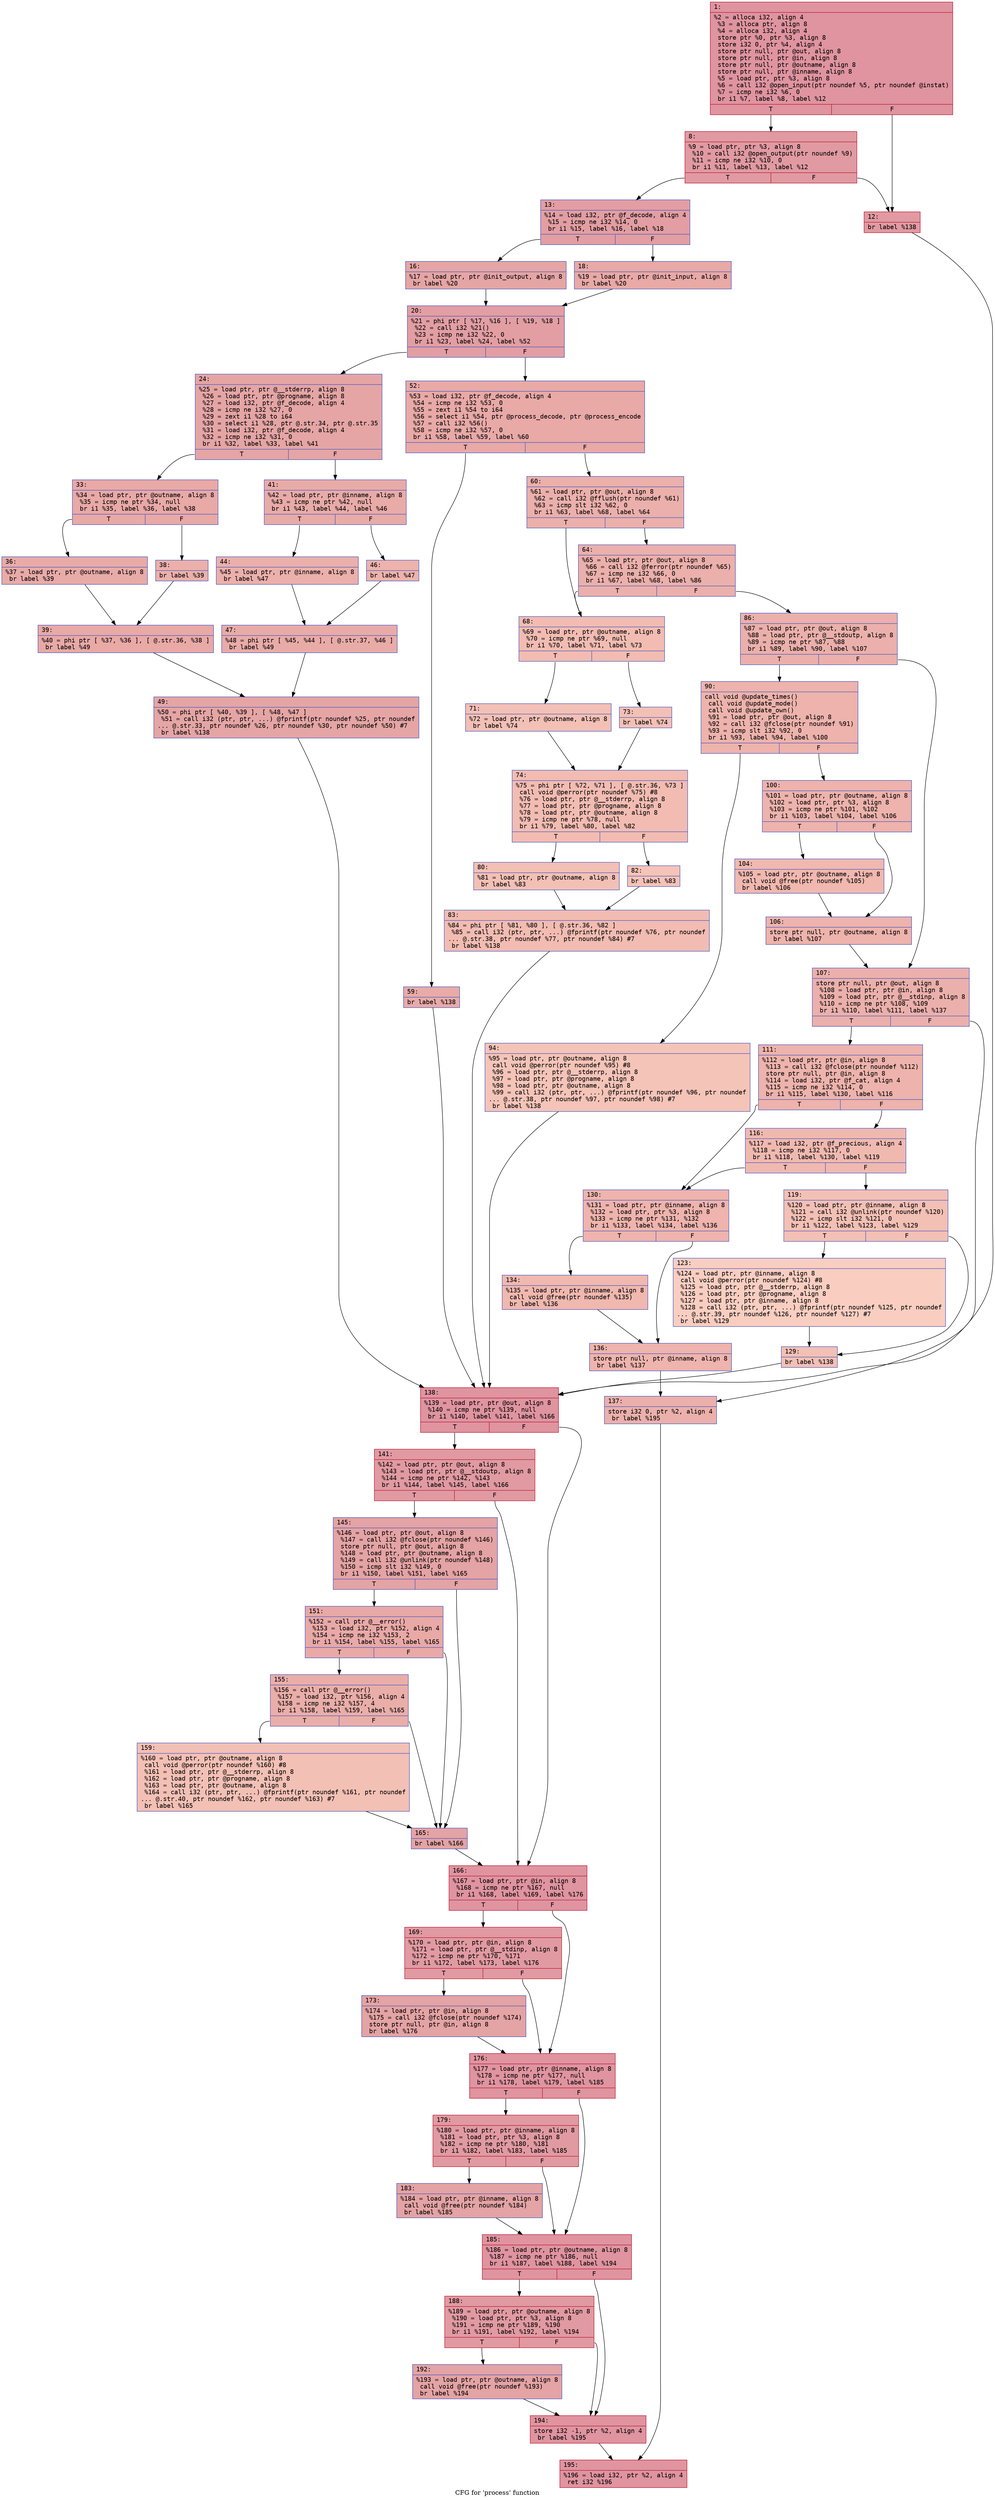 digraph "CFG for 'process' function" {
	label="CFG for 'process' function";

	Node0x60000253f8e0 [shape=record,color="#b70d28ff", style=filled, fillcolor="#b70d2870" fontname="Courier",label="{1:\l|  %2 = alloca i32, align 4\l  %3 = alloca ptr, align 8\l  %4 = alloca i32, align 4\l  store ptr %0, ptr %3, align 8\l  store i32 0, ptr %4, align 4\l  store ptr null, ptr @out, align 8\l  store ptr null, ptr @in, align 8\l  store ptr null, ptr @outname, align 8\l  store ptr null, ptr @inname, align 8\l  %5 = load ptr, ptr %3, align 8\l  %6 = call i32 @open_input(ptr noundef %5, ptr noundef @instat)\l  %7 = icmp ne i32 %6, 0\l  br i1 %7, label %8, label %12\l|{<s0>T|<s1>F}}"];
	Node0x60000253f8e0:s0 -> Node0x60000253f930[tooltip="1 -> 8\nProbability 62.50%" ];
	Node0x60000253f8e0:s1 -> Node0x60000253f980[tooltip="1 -> 12\nProbability 37.50%" ];
	Node0x60000253f930 [shape=record,color="#b70d28ff", style=filled, fillcolor="#bb1b2c70" fontname="Courier",label="{8:\l|  %9 = load ptr, ptr %3, align 8\l  %10 = call i32 @open_output(ptr noundef %9)\l  %11 = icmp ne i32 %10, 0\l  br i1 %11, label %13, label %12\l|{<s0>T|<s1>F}}"];
	Node0x60000253f930:s0 -> Node0x60000253f9d0[tooltip="8 -> 13\nProbability 62.50%" ];
	Node0x60000253f930:s1 -> Node0x60000253f980[tooltip="8 -> 12\nProbability 37.50%" ];
	Node0x60000253f980 [shape=record,color="#b70d28ff", style=filled, fillcolor="#bb1b2c70" fontname="Courier",label="{12:\l|  br label %138\l}"];
	Node0x60000253f980 -> Node0x6000025386e0[tooltip="12 -> 138\nProbability 100.00%" ];
	Node0x60000253f9d0 [shape=record,color="#3d50c3ff", style=filled, fillcolor="#be242e70" fontname="Courier",label="{13:\l|  %14 = load i32, ptr @f_decode, align 4\l  %15 = icmp ne i32 %14, 0\l  br i1 %15, label %16, label %18\l|{<s0>T|<s1>F}}"];
	Node0x60000253f9d0:s0 -> Node0x60000253fa20[tooltip="13 -> 16\nProbability 62.50%" ];
	Node0x60000253f9d0:s1 -> Node0x60000253fa70[tooltip="13 -> 18\nProbability 37.50%" ];
	Node0x60000253fa20 [shape=record,color="#3d50c3ff", style=filled, fillcolor="#c5333470" fontname="Courier",label="{16:\l|  %17 = load ptr, ptr @init_output, align 8\l  br label %20\l}"];
	Node0x60000253fa20 -> Node0x60000253fac0[tooltip="16 -> 20\nProbability 100.00%" ];
	Node0x60000253fa70 [shape=record,color="#3d50c3ff", style=filled, fillcolor="#ca3b3770" fontname="Courier",label="{18:\l|  %19 = load ptr, ptr @init_input, align 8\l  br label %20\l}"];
	Node0x60000253fa70 -> Node0x60000253fac0[tooltip="18 -> 20\nProbability 100.00%" ];
	Node0x60000253fac0 [shape=record,color="#3d50c3ff", style=filled, fillcolor="#be242e70" fontname="Courier",label="{20:\l|  %21 = phi ptr [ %17, %16 ], [ %19, %18 ]\l  %22 = call i32 %21()\l  %23 = icmp ne i32 %22, 0\l  br i1 %23, label %24, label %52\l|{<s0>T|<s1>F}}"];
	Node0x60000253fac0:s0 -> Node0x60000253fb10[tooltip="20 -> 24\nProbability 62.50%" ];
	Node0x60000253fac0:s1 -> Node0x60000253fe30[tooltip="20 -> 52\nProbability 37.50%" ];
	Node0x60000253fb10 [shape=record,color="#3d50c3ff", style=filled, fillcolor="#c5333470" fontname="Courier",label="{24:\l|  %25 = load ptr, ptr @__stderrp, align 8\l  %26 = load ptr, ptr @progname, align 8\l  %27 = load i32, ptr @f_decode, align 4\l  %28 = icmp ne i32 %27, 0\l  %29 = zext i1 %28 to i64\l  %30 = select i1 %28, ptr @.str.34, ptr @.str.35\l  %31 = load i32, ptr @f_decode, align 4\l  %32 = icmp ne i32 %31, 0\l  br i1 %32, label %33, label %41\l|{<s0>T|<s1>F}}"];
	Node0x60000253fb10:s0 -> Node0x60000253fb60[tooltip="24 -> 33\nProbability 62.50%" ];
	Node0x60000253fb10:s1 -> Node0x60000253fca0[tooltip="24 -> 41\nProbability 37.50%" ];
	Node0x60000253fb60 [shape=record,color="#3d50c3ff", style=filled, fillcolor="#ca3b3770" fontname="Courier",label="{33:\l|  %34 = load ptr, ptr @outname, align 8\l  %35 = icmp ne ptr %34, null\l  br i1 %35, label %36, label %38\l|{<s0>T|<s1>F}}"];
	Node0x60000253fb60:s0 -> Node0x60000253fbb0[tooltip="33 -> 36\nProbability 62.50%" ];
	Node0x60000253fb60:s1 -> Node0x60000253fc00[tooltip="33 -> 38\nProbability 37.50%" ];
	Node0x60000253fbb0 [shape=record,color="#3d50c3ff", style=filled, fillcolor="#cc403a70" fontname="Courier",label="{36:\l|  %37 = load ptr, ptr @outname, align 8\l  br label %39\l}"];
	Node0x60000253fbb0 -> Node0x60000253fc50[tooltip="36 -> 39\nProbability 100.00%" ];
	Node0x60000253fc00 [shape=record,color="#3d50c3ff", style=filled, fillcolor="#d24b4070" fontname="Courier",label="{38:\l|  br label %39\l}"];
	Node0x60000253fc00 -> Node0x60000253fc50[tooltip="38 -> 39\nProbability 100.00%" ];
	Node0x60000253fc50 [shape=record,color="#3d50c3ff", style=filled, fillcolor="#ca3b3770" fontname="Courier",label="{39:\l|  %40 = phi ptr [ %37, %36 ], [ @.str.36, %38 ]\l  br label %49\l}"];
	Node0x60000253fc50 -> Node0x60000253fde0[tooltip="39 -> 49\nProbability 100.00%" ];
	Node0x60000253fca0 [shape=record,color="#3d50c3ff", style=filled, fillcolor="#cc403a70" fontname="Courier",label="{41:\l|  %42 = load ptr, ptr @inname, align 8\l  %43 = icmp ne ptr %42, null\l  br i1 %43, label %44, label %46\l|{<s0>T|<s1>F}}"];
	Node0x60000253fca0:s0 -> Node0x60000253fcf0[tooltip="41 -> 44\nProbability 62.50%" ];
	Node0x60000253fca0:s1 -> Node0x60000253fd40[tooltip="41 -> 46\nProbability 37.50%" ];
	Node0x60000253fcf0 [shape=record,color="#3d50c3ff", style=filled, fillcolor="#d24b4070" fontname="Courier",label="{44:\l|  %45 = load ptr, ptr @inname, align 8\l  br label %47\l}"];
	Node0x60000253fcf0 -> Node0x60000253fd90[tooltip="44 -> 47\nProbability 100.00%" ];
	Node0x60000253fd40 [shape=record,color="#3d50c3ff", style=filled, fillcolor="#d6524470" fontname="Courier",label="{46:\l|  br label %47\l}"];
	Node0x60000253fd40 -> Node0x60000253fd90[tooltip="46 -> 47\nProbability 100.00%" ];
	Node0x60000253fd90 [shape=record,color="#3d50c3ff", style=filled, fillcolor="#cc403a70" fontname="Courier",label="{47:\l|  %48 = phi ptr [ %45, %44 ], [ @.str.37, %46 ]\l  br label %49\l}"];
	Node0x60000253fd90 -> Node0x60000253fde0[tooltip="47 -> 49\nProbability 100.00%" ];
	Node0x60000253fde0 [shape=record,color="#3d50c3ff", style=filled, fillcolor="#c5333470" fontname="Courier",label="{49:\l|  %50 = phi ptr [ %40, %39 ], [ %48, %47 ]\l  %51 = call i32 (ptr, ptr, ...) @fprintf(ptr noundef %25, ptr noundef\l... @.str.33, ptr noundef %26, ptr noundef %30, ptr noundef %50) #7\l  br label %138\l}"];
	Node0x60000253fde0 -> Node0x6000025386e0[tooltip="49 -> 138\nProbability 100.00%" ];
	Node0x60000253fe30 [shape=record,color="#3d50c3ff", style=filled, fillcolor="#ca3b3770" fontname="Courier",label="{52:\l|  %53 = load i32, ptr @f_decode, align 4\l  %54 = icmp ne i32 %53, 0\l  %55 = zext i1 %54 to i64\l  %56 = select i1 %54, ptr @process_decode, ptr @process_encode\l  %57 = call i32 %56()\l  %58 = icmp ne i32 %57, 0\l  br i1 %58, label %59, label %60\l|{<s0>T|<s1>F}}"];
	Node0x60000253fe30:s0 -> Node0x60000253fe80[tooltip="52 -> 59\nProbability 62.50%" ];
	Node0x60000253fe30:s1 -> Node0x60000253fed0[tooltip="52 -> 60\nProbability 37.50%" ];
	Node0x60000253fe80 [shape=record,color="#3d50c3ff", style=filled, fillcolor="#cc403a70" fontname="Courier",label="{59:\l|  br label %138\l}"];
	Node0x60000253fe80 -> Node0x6000025386e0[tooltip="59 -> 138\nProbability 100.00%" ];
	Node0x60000253fed0 [shape=record,color="#3d50c3ff", style=filled, fillcolor="#d24b4070" fontname="Courier",label="{60:\l|  %61 = load ptr, ptr @out, align 8\l  %62 = call i32 @fflush(ptr noundef %61)\l  %63 = icmp slt i32 %62, 0\l  br i1 %63, label %68, label %64\l|{<s0>T|<s1>F}}"];
	Node0x60000253fed0:s0 -> Node0x60000253ff70[tooltip="60 -> 68\nProbability 5.88%" ];
	Node0x60000253fed0:s1 -> Node0x60000253ff20[tooltip="60 -> 64\nProbability 94.12%" ];
	Node0x60000253ff20 [shape=record,color="#3d50c3ff", style=filled, fillcolor="#d24b4070" fontname="Courier",label="{64:\l|  %65 = load ptr, ptr @out, align 8\l  %66 = call i32 @ferror(ptr noundef %65)\l  %67 = icmp ne i32 %66, 0\l  br i1 %67, label %68, label %86\l|{<s0>T|<s1>F}}"];
	Node0x60000253ff20:s0 -> Node0x60000253ff70[tooltip="64 -> 68\nProbability 5.88%" ];
	Node0x60000253ff20:s1 -> Node0x6000025381e0[tooltip="64 -> 86\nProbability 94.12%" ];
	Node0x60000253ff70 [shape=record,color="#3d50c3ff", style=filled, fillcolor="#e1675170" fontname="Courier",label="{68:\l|  %69 = load ptr, ptr @outname, align 8\l  %70 = icmp ne ptr %69, null\l  br i1 %70, label %71, label %73\l|{<s0>T|<s1>F}}"];
	Node0x60000253ff70:s0 -> Node0x600002538000[tooltip="68 -> 71\nProbability 50.00%" ];
	Node0x60000253ff70:s1 -> Node0x600002538050[tooltip="68 -> 73\nProbability 50.00%" ];
	Node0x600002538000 [shape=record,color="#3d50c3ff", style=filled, fillcolor="#e5705870" fontname="Courier",label="{71:\l|  %72 = load ptr, ptr @outname, align 8\l  br label %74\l}"];
	Node0x600002538000 -> Node0x6000025380a0[tooltip="71 -> 74\nProbability 100.00%" ];
	Node0x600002538050 [shape=record,color="#3d50c3ff", style=filled, fillcolor="#e5705870" fontname="Courier",label="{73:\l|  br label %74\l}"];
	Node0x600002538050 -> Node0x6000025380a0[tooltip="73 -> 74\nProbability 100.00%" ];
	Node0x6000025380a0 [shape=record,color="#3d50c3ff", style=filled, fillcolor="#e1675170" fontname="Courier",label="{74:\l|  %75 = phi ptr [ %72, %71 ], [ @.str.36, %73 ]\l  call void @perror(ptr noundef %75) #8\l  %76 = load ptr, ptr @__stderrp, align 8\l  %77 = load ptr, ptr @progname, align 8\l  %78 = load ptr, ptr @outname, align 8\l  %79 = icmp ne ptr %78, null\l  br i1 %79, label %80, label %82\l|{<s0>T|<s1>F}}"];
	Node0x6000025380a0:s0 -> Node0x6000025380f0[tooltip="74 -> 80\nProbability 62.50%" ];
	Node0x6000025380a0:s1 -> Node0x600002538140[tooltip="74 -> 82\nProbability 37.50%" ];
	Node0x6000025380f0 [shape=record,color="#3d50c3ff", style=filled, fillcolor="#e5705870" fontname="Courier",label="{80:\l|  %81 = load ptr, ptr @outname, align 8\l  br label %83\l}"];
	Node0x6000025380f0 -> Node0x600002538190[tooltip="80 -> 83\nProbability 100.00%" ];
	Node0x600002538140 [shape=record,color="#3d50c3ff", style=filled, fillcolor="#e8765c70" fontname="Courier",label="{82:\l|  br label %83\l}"];
	Node0x600002538140 -> Node0x600002538190[tooltip="82 -> 83\nProbability 100.00%" ];
	Node0x600002538190 [shape=record,color="#3d50c3ff", style=filled, fillcolor="#e1675170" fontname="Courier",label="{83:\l|  %84 = phi ptr [ %81, %80 ], [ @.str.36, %82 ]\l  %85 = call i32 (ptr, ptr, ...) @fprintf(ptr noundef %76, ptr noundef\l... @.str.38, ptr noundef %77, ptr noundef %84) #7\l  br label %138\l}"];
	Node0x600002538190 -> Node0x6000025386e0[tooltip="83 -> 138\nProbability 100.00%" ];
	Node0x6000025381e0 [shape=record,color="#3d50c3ff", style=filled, fillcolor="#d24b4070" fontname="Courier",label="{86:\l|  %87 = load ptr, ptr @out, align 8\l  %88 = load ptr, ptr @__stdoutp, align 8\l  %89 = icmp ne ptr %87, %88\l  br i1 %89, label %90, label %107\l|{<s0>T|<s1>F}}"];
	Node0x6000025381e0:s0 -> Node0x600002538230[tooltip="86 -> 90\nProbability 62.50%" ];
	Node0x6000025381e0:s1 -> Node0x6000025383c0[tooltip="86 -> 107\nProbability 37.50%" ];
	Node0x600002538230 [shape=record,color="#3d50c3ff", style=filled, fillcolor="#d6524470" fontname="Courier",label="{90:\l|  call void @update_times()\l  call void @update_mode()\l  call void @update_own()\l  %91 = load ptr, ptr @out, align 8\l  %92 = call i32 @fclose(ptr noundef %91)\l  %93 = icmp slt i32 %92, 0\l  br i1 %93, label %94, label %100\l|{<s0>T|<s1>F}}"];
	Node0x600002538230:s0 -> Node0x600002538280[tooltip="90 -> 94\nProbability 5.88%" ];
	Node0x600002538230:s1 -> Node0x6000025382d0[tooltip="90 -> 100\nProbability 94.12%" ];
	Node0x600002538280 [shape=record,color="#3d50c3ff", style=filled, fillcolor="#e97a5f70" fontname="Courier",label="{94:\l|  %95 = load ptr, ptr @outname, align 8\l  call void @perror(ptr noundef %95) #8\l  %96 = load ptr, ptr @__stderrp, align 8\l  %97 = load ptr, ptr @progname, align 8\l  %98 = load ptr, ptr @outname, align 8\l  %99 = call i32 (ptr, ptr, ...) @fprintf(ptr noundef %96, ptr noundef\l... @.str.38, ptr noundef %97, ptr noundef %98) #7\l  br label %138\l}"];
	Node0x600002538280 -> Node0x6000025386e0[tooltip="94 -> 138\nProbability 100.00%" ];
	Node0x6000025382d0 [shape=record,color="#3d50c3ff", style=filled, fillcolor="#d6524470" fontname="Courier",label="{100:\l|  %101 = load ptr, ptr @outname, align 8\l  %102 = load ptr, ptr %3, align 8\l  %103 = icmp ne ptr %101, %102\l  br i1 %103, label %104, label %106\l|{<s0>T|<s1>F}}"];
	Node0x6000025382d0:s0 -> Node0x600002538320[tooltip="100 -> 104\nProbability 62.50%" ];
	Node0x6000025382d0:s1 -> Node0x600002538370[tooltip="100 -> 106\nProbability 37.50%" ];
	Node0x600002538320 [shape=record,color="#3d50c3ff", style=filled, fillcolor="#dc5d4a70" fontname="Courier",label="{104:\l|  %105 = load ptr, ptr @outname, align 8\l  call void @free(ptr noundef %105)\l  br label %106\l}"];
	Node0x600002538320 -> Node0x600002538370[tooltip="104 -> 106\nProbability 100.00%" ];
	Node0x600002538370 [shape=record,color="#3d50c3ff", style=filled, fillcolor="#d6524470" fontname="Courier",label="{106:\l|  store ptr null, ptr @outname, align 8\l  br label %107\l}"];
	Node0x600002538370 -> Node0x6000025383c0[tooltip="106 -> 107\nProbability 100.00%" ];
	Node0x6000025383c0 [shape=record,color="#3d50c3ff", style=filled, fillcolor="#d24b4070" fontname="Courier",label="{107:\l|  store ptr null, ptr @out, align 8\l  %108 = load ptr, ptr @in, align 8\l  %109 = load ptr, ptr @__stdinp, align 8\l  %110 = icmp ne ptr %108, %109\l  br i1 %110, label %111, label %137\l|{<s0>T|<s1>F}}"];
	Node0x6000025383c0:s0 -> Node0x600002538410[tooltip="107 -> 111\nProbability 62.50%" ];
	Node0x6000025383c0:s1 -> Node0x600002538690[tooltip="107 -> 137\nProbability 37.50%" ];
	Node0x600002538410 [shape=record,color="#3d50c3ff", style=filled, fillcolor="#d6524470" fontname="Courier",label="{111:\l|  %112 = load ptr, ptr @in, align 8\l  %113 = call i32 @fclose(ptr noundef %112)\l  store ptr null, ptr @in, align 8\l  %114 = load i32, ptr @f_cat, align 4\l  %115 = icmp ne i32 %114, 0\l  br i1 %115, label %130, label %116\l|{<s0>T|<s1>F}}"];
	Node0x600002538410:s0 -> Node0x6000025385a0[tooltip="111 -> 130\nProbability 62.50%" ];
	Node0x600002538410:s1 -> Node0x600002538460[tooltip="111 -> 116\nProbability 37.50%" ];
	Node0x600002538460 [shape=record,color="#3d50c3ff", style=filled, fillcolor="#de614d70" fontname="Courier",label="{116:\l|  %117 = load i32, ptr @f_precious, align 4\l  %118 = icmp ne i32 %117, 0\l  br i1 %118, label %130, label %119\l|{<s0>T|<s1>F}}"];
	Node0x600002538460:s0 -> Node0x6000025385a0[tooltip="116 -> 130\nProbability 62.50%" ];
	Node0x600002538460:s1 -> Node0x6000025384b0[tooltip="116 -> 119\nProbability 37.50%" ];
	Node0x6000025384b0 [shape=record,color="#3d50c3ff", style=filled, fillcolor="#e5705870" fontname="Courier",label="{119:\l|  %120 = load ptr, ptr @inname, align 8\l  %121 = call i32 @unlink(ptr noundef %120)\l  %122 = icmp slt i32 %121, 0\l  br i1 %122, label %123, label %129\l|{<s0>T|<s1>F}}"];
	Node0x6000025384b0:s0 -> Node0x600002538500[tooltip="119 -> 123\nProbability 5.88%" ];
	Node0x6000025384b0:s1 -> Node0x600002538550[tooltip="119 -> 129\nProbability 94.12%" ];
	Node0x600002538500 [shape=record,color="#3d50c3ff", style=filled, fillcolor="#f2907270" fontname="Courier",label="{123:\l|  %124 = load ptr, ptr @inname, align 8\l  call void @perror(ptr noundef %124) #8\l  %125 = load ptr, ptr @__stderrp, align 8\l  %126 = load ptr, ptr @progname, align 8\l  %127 = load ptr, ptr @inname, align 8\l  %128 = call i32 (ptr, ptr, ...) @fprintf(ptr noundef %125, ptr noundef\l... @.str.39, ptr noundef %126, ptr noundef %127) #7\l  br label %129\l}"];
	Node0x600002538500 -> Node0x600002538550[tooltip="123 -> 129\nProbability 100.00%" ];
	Node0x600002538550 [shape=record,color="#3d50c3ff", style=filled, fillcolor="#e5705870" fontname="Courier",label="{129:\l|  br label %138\l}"];
	Node0x600002538550 -> Node0x6000025386e0[tooltip="129 -> 138\nProbability 100.00%" ];
	Node0x6000025385a0 [shape=record,color="#3d50c3ff", style=filled, fillcolor="#d8564670" fontname="Courier",label="{130:\l|  %131 = load ptr, ptr @inname, align 8\l  %132 = load ptr, ptr %3, align 8\l  %133 = icmp ne ptr %131, %132\l  br i1 %133, label %134, label %136\l|{<s0>T|<s1>F}}"];
	Node0x6000025385a0:s0 -> Node0x6000025385f0[tooltip="130 -> 134\nProbability 62.50%" ];
	Node0x6000025385a0:s1 -> Node0x600002538640[tooltip="130 -> 136\nProbability 37.50%" ];
	Node0x6000025385f0 [shape=record,color="#3d50c3ff", style=filled, fillcolor="#dc5d4a70" fontname="Courier",label="{134:\l|  %135 = load ptr, ptr @inname, align 8\l  call void @free(ptr noundef %135)\l  br label %136\l}"];
	Node0x6000025385f0 -> Node0x600002538640[tooltip="134 -> 136\nProbability 100.00%" ];
	Node0x600002538640 [shape=record,color="#3d50c3ff", style=filled, fillcolor="#d8564670" fontname="Courier",label="{136:\l|  store ptr null, ptr @inname, align 8\l  br label %137\l}"];
	Node0x600002538640 -> Node0x600002538690[tooltip="136 -> 137\nProbability 100.00%" ];
	Node0x600002538690 [shape=record,color="#3d50c3ff", style=filled, fillcolor="#d24b4070" fontname="Courier",label="{137:\l|  store i32 0, ptr %2, align 4\l  br label %195\l}"];
	Node0x600002538690 -> Node0x600002538c30[tooltip="137 -> 195\nProbability 100.00%" ];
	Node0x6000025386e0 [shape=record,color="#b70d28ff", style=filled, fillcolor="#b70d2870" fontname="Courier",label="{138:\l|  %139 = load ptr, ptr @out, align 8\l  %140 = icmp ne ptr %139, null\l  br i1 %140, label %141, label %166\l|{<s0>T|<s1>F}}"];
	Node0x6000025386e0:s0 -> Node0x600002538730[tooltip="138 -> 141\nProbability 62.50%" ];
	Node0x6000025386e0:s1 -> Node0x600002538910[tooltip="138 -> 166\nProbability 37.50%" ];
	Node0x600002538730 [shape=record,color="#b70d28ff", style=filled, fillcolor="#bb1b2c70" fontname="Courier",label="{141:\l|  %142 = load ptr, ptr @out, align 8\l  %143 = load ptr, ptr @__stdoutp, align 8\l  %144 = icmp ne ptr %142, %143\l  br i1 %144, label %145, label %166\l|{<s0>T|<s1>F}}"];
	Node0x600002538730:s0 -> Node0x600002538780[tooltip="141 -> 145\nProbability 62.50%" ];
	Node0x600002538730:s1 -> Node0x600002538910[tooltip="141 -> 166\nProbability 37.50%" ];
	Node0x600002538780 [shape=record,color="#3d50c3ff", style=filled, fillcolor="#c32e3170" fontname="Courier",label="{145:\l|  %146 = load ptr, ptr @out, align 8\l  %147 = call i32 @fclose(ptr noundef %146)\l  store ptr null, ptr @out, align 8\l  %148 = load ptr, ptr @outname, align 8\l  %149 = call i32 @unlink(ptr noundef %148)\l  %150 = icmp slt i32 %149, 0\l  br i1 %150, label %151, label %165\l|{<s0>T|<s1>F}}"];
	Node0x600002538780:s0 -> Node0x6000025387d0[tooltip="145 -> 151\nProbability 37.50%" ];
	Node0x600002538780:s1 -> Node0x6000025388c0[tooltip="145 -> 165\nProbability 62.50%" ];
	Node0x6000025387d0 [shape=record,color="#3d50c3ff", style=filled, fillcolor="#ca3b3770" fontname="Courier",label="{151:\l|  %152 = call ptr @__error()\l  %153 = load i32, ptr %152, align 4\l  %154 = icmp ne i32 %153, 2\l  br i1 %154, label %155, label %165\l|{<s0>T|<s1>F}}"];
	Node0x6000025387d0:s0 -> Node0x600002538820[tooltip="151 -> 155\nProbability 50.00%" ];
	Node0x6000025387d0:s1 -> Node0x6000025388c0[tooltip="151 -> 165\nProbability 50.00%" ];
	Node0x600002538820 [shape=record,color="#3d50c3ff", style=filled, fillcolor="#d0473d70" fontname="Courier",label="{155:\l|  %156 = call ptr @__error()\l  %157 = load i32, ptr %156, align 4\l  %158 = icmp ne i32 %157, 4\l  br i1 %158, label %159, label %165\l|{<s0>T|<s1>F}}"];
	Node0x600002538820:s0 -> Node0x600002538870[tooltip="155 -> 159\nProbability 5.88%" ];
	Node0x600002538820:s1 -> Node0x6000025388c0[tooltip="155 -> 165\nProbability 94.12%" ];
	Node0x600002538870 [shape=record,color="#3d50c3ff", style=filled, fillcolor="#e5705870" fontname="Courier",label="{159:\l|  %160 = load ptr, ptr @outname, align 8\l  call void @perror(ptr noundef %160) #8\l  %161 = load ptr, ptr @__stderrp, align 8\l  %162 = load ptr, ptr @progname, align 8\l  %163 = load ptr, ptr @outname, align 8\l  %164 = call i32 (ptr, ptr, ...) @fprintf(ptr noundef %161, ptr noundef\l... @.str.40, ptr noundef %162, ptr noundef %163) #7\l  br label %165\l}"];
	Node0x600002538870 -> Node0x6000025388c0[tooltip="159 -> 165\nProbability 100.00%" ];
	Node0x6000025388c0 [shape=record,color="#3d50c3ff", style=filled, fillcolor="#c32e3170" fontname="Courier",label="{165:\l|  br label %166\l}"];
	Node0x6000025388c0 -> Node0x600002538910[tooltip="165 -> 166\nProbability 100.00%" ];
	Node0x600002538910 [shape=record,color="#b70d28ff", style=filled, fillcolor="#b70d2870" fontname="Courier",label="{166:\l|  %167 = load ptr, ptr @in, align 8\l  %168 = icmp ne ptr %167, null\l  br i1 %168, label %169, label %176\l|{<s0>T|<s1>F}}"];
	Node0x600002538910:s0 -> Node0x600002538960[tooltip="166 -> 169\nProbability 62.50%" ];
	Node0x600002538910:s1 -> Node0x600002538a00[tooltip="166 -> 176\nProbability 37.50%" ];
	Node0x600002538960 [shape=record,color="#b70d28ff", style=filled, fillcolor="#bb1b2c70" fontname="Courier",label="{169:\l|  %170 = load ptr, ptr @in, align 8\l  %171 = load ptr, ptr @__stdinp, align 8\l  %172 = icmp ne ptr %170, %171\l  br i1 %172, label %173, label %176\l|{<s0>T|<s1>F}}"];
	Node0x600002538960:s0 -> Node0x6000025389b0[tooltip="169 -> 173\nProbability 62.50%" ];
	Node0x600002538960:s1 -> Node0x600002538a00[tooltip="169 -> 176\nProbability 37.50%" ];
	Node0x6000025389b0 [shape=record,color="#3d50c3ff", style=filled, fillcolor="#c32e3170" fontname="Courier",label="{173:\l|  %174 = load ptr, ptr @in, align 8\l  %175 = call i32 @fclose(ptr noundef %174)\l  store ptr null, ptr @in, align 8\l  br label %176\l}"];
	Node0x6000025389b0 -> Node0x600002538a00[tooltip="173 -> 176\nProbability 100.00%" ];
	Node0x600002538a00 [shape=record,color="#b70d28ff", style=filled, fillcolor="#b70d2870" fontname="Courier",label="{176:\l|  %177 = load ptr, ptr @inname, align 8\l  %178 = icmp ne ptr %177, null\l  br i1 %178, label %179, label %185\l|{<s0>T|<s1>F}}"];
	Node0x600002538a00:s0 -> Node0x600002538a50[tooltip="176 -> 179\nProbability 62.50%" ];
	Node0x600002538a00:s1 -> Node0x600002538af0[tooltip="176 -> 185\nProbability 37.50%" ];
	Node0x600002538a50 [shape=record,color="#b70d28ff", style=filled, fillcolor="#bb1b2c70" fontname="Courier",label="{179:\l|  %180 = load ptr, ptr @inname, align 8\l  %181 = load ptr, ptr %3, align 8\l  %182 = icmp ne ptr %180, %181\l  br i1 %182, label %183, label %185\l|{<s0>T|<s1>F}}"];
	Node0x600002538a50:s0 -> Node0x600002538aa0[tooltip="179 -> 183\nProbability 62.50%" ];
	Node0x600002538a50:s1 -> Node0x600002538af0[tooltip="179 -> 185\nProbability 37.50%" ];
	Node0x600002538aa0 [shape=record,color="#3d50c3ff", style=filled, fillcolor="#c32e3170" fontname="Courier",label="{183:\l|  %184 = load ptr, ptr @inname, align 8\l  call void @free(ptr noundef %184)\l  br label %185\l}"];
	Node0x600002538aa0 -> Node0x600002538af0[tooltip="183 -> 185\nProbability 100.00%" ];
	Node0x600002538af0 [shape=record,color="#b70d28ff", style=filled, fillcolor="#b70d2870" fontname="Courier",label="{185:\l|  %186 = load ptr, ptr @outname, align 8\l  %187 = icmp ne ptr %186, null\l  br i1 %187, label %188, label %194\l|{<s0>T|<s1>F}}"];
	Node0x600002538af0:s0 -> Node0x600002538b40[tooltip="185 -> 188\nProbability 62.50%" ];
	Node0x600002538af0:s1 -> Node0x600002538be0[tooltip="185 -> 194\nProbability 37.50%" ];
	Node0x600002538b40 [shape=record,color="#b70d28ff", style=filled, fillcolor="#bb1b2c70" fontname="Courier",label="{188:\l|  %189 = load ptr, ptr @outname, align 8\l  %190 = load ptr, ptr %3, align 8\l  %191 = icmp ne ptr %189, %190\l  br i1 %191, label %192, label %194\l|{<s0>T|<s1>F}}"];
	Node0x600002538b40:s0 -> Node0x600002538b90[tooltip="188 -> 192\nProbability 62.50%" ];
	Node0x600002538b40:s1 -> Node0x600002538be0[tooltip="188 -> 194\nProbability 37.50%" ];
	Node0x600002538b90 [shape=record,color="#3d50c3ff", style=filled, fillcolor="#c32e3170" fontname="Courier",label="{192:\l|  %193 = load ptr, ptr @outname, align 8\l  call void @free(ptr noundef %193)\l  br label %194\l}"];
	Node0x600002538b90 -> Node0x600002538be0[tooltip="192 -> 194\nProbability 100.00%" ];
	Node0x600002538be0 [shape=record,color="#b70d28ff", style=filled, fillcolor="#b70d2870" fontname="Courier",label="{194:\l|  store i32 -1, ptr %2, align 4\l  br label %195\l}"];
	Node0x600002538be0 -> Node0x600002538c30[tooltip="194 -> 195\nProbability 100.00%" ];
	Node0x600002538c30 [shape=record,color="#b70d28ff", style=filled, fillcolor="#b70d2870" fontname="Courier",label="{195:\l|  %196 = load i32, ptr %2, align 4\l  ret i32 %196\l}"];
}
